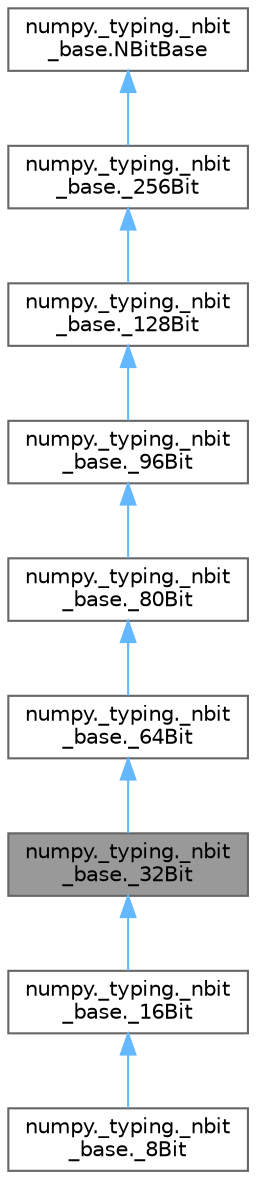 digraph "numpy._typing._nbit_base._32Bit"
{
 // LATEX_PDF_SIZE
  bgcolor="transparent";
  edge [fontname=Helvetica,fontsize=10,labelfontname=Helvetica,labelfontsize=10];
  node [fontname=Helvetica,fontsize=10,shape=box,height=0.2,width=0.4];
  Node1 [id="Node000001",label="numpy._typing._nbit\l_base._32Bit",height=0.2,width=0.4,color="gray40", fillcolor="grey60", style="filled", fontcolor="black",tooltip=" "];
  Node2 -> Node1 [id="edge9_Node000001_Node000002",dir="back",color="steelblue1",style="solid",tooltip=" "];
  Node2 [id="Node000002",label="numpy._typing._nbit\l_base._64Bit",height=0.2,width=0.4,color="gray40", fillcolor="white", style="filled",URL="$classnumpy_1_1__typing_1_1__nbit__base_1_1__64Bit.html",tooltip=" "];
  Node3 -> Node2 [id="edge10_Node000002_Node000003",dir="back",color="steelblue1",style="solid",tooltip=" "];
  Node3 [id="Node000003",label="numpy._typing._nbit\l_base._80Bit",height=0.2,width=0.4,color="gray40", fillcolor="white", style="filled",URL="$classnumpy_1_1__typing_1_1__nbit__base_1_1__80Bit.html",tooltip=" "];
  Node4 -> Node3 [id="edge11_Node000003_Node000004",dir="back",color="steelblue1",style="solid",tooltip=" "];
  Node4 [id="Node000004",label="numpy._typing._nbit\l_base._96Bit",height=0.2,width=0.4,color="gray40", fillcolor="white", style="filled",URL="$classnumpy_1_1__typing_1_1__nbit__base_1_1__96Bit.html",tooltip=" "];
  Node5 -> Node4 [id="edge12_Node000004_Node000005",dir="back",color="steelblue1",style="solid",tooltip=" "];
  Node5 [id="Node000005",label="numpy._typing._nbit\l_base._128Bit",height=0.2,width=0.4,color="gray40", fillcolor="white", style="filled",URL="$classnumpy_1_1__typing_1_1__nbit__base_1_1__128Bit.html",tooltip=" "];
  Node6 -> Node5 [id="edge13_Node000005_Node000006",dir="back",color="steelblue1",style="solid",tooltip=" "];
  Node6 [id="Node000006",label="numpy._typing._nbit\l_base._256Bit",height=0.2,width=0.4,color="gray40", fillcolor="white", style="filled",URL="$classnumpy_1_1__typing_1_1__nbit__base_1_1__256Bit.html",tooltip=" "];
  Node7 -> Node6 [id="edge14_Node000006_Node000007",dir="back",color="steelblue1",style="solid",tooltip=" "];
  Node7 [id="Node000007",label="numpy._typing._nbit\l_base.NBitBase",height=0.2,width=0.4,color="gray40", fillcolor="white", style="filled",URL="$classnumpy_1_1__typing_1_1__nbit__base_1_1NBitBase.html",tooltip=" "];
  Node1 -> Node8 [id="edge15_Node000001_Node000008",dir="back",color="steelblue1",style="solid",tooltip=" "];
  Node8 [id="Node000008",label="numpy._typing._nbit\l_base._16Bit",height=0.2,width=0.4,color="gray40", fillcolor="white", style="filled",URL="$classnumpy_1_1__typing_1_1__nbit__base_1_1__16Bit.html",tooltip=" "];
  Node8 -> Node9 [id="edge16_Node000008_Node000009",dir="back",color="steelblue1",style="solid",tooltip=" "];
  Node9 [id="Node000009",label="numpy._typing._nbit\l_base._8Bit",height=0.2,width=0.4,color="gray40", fillcolor="white", style="filled",URL="$classnumpy_1_1__typing_1_1__nbit__base_1_1__8Bit.html",tooltip=" "];
}
